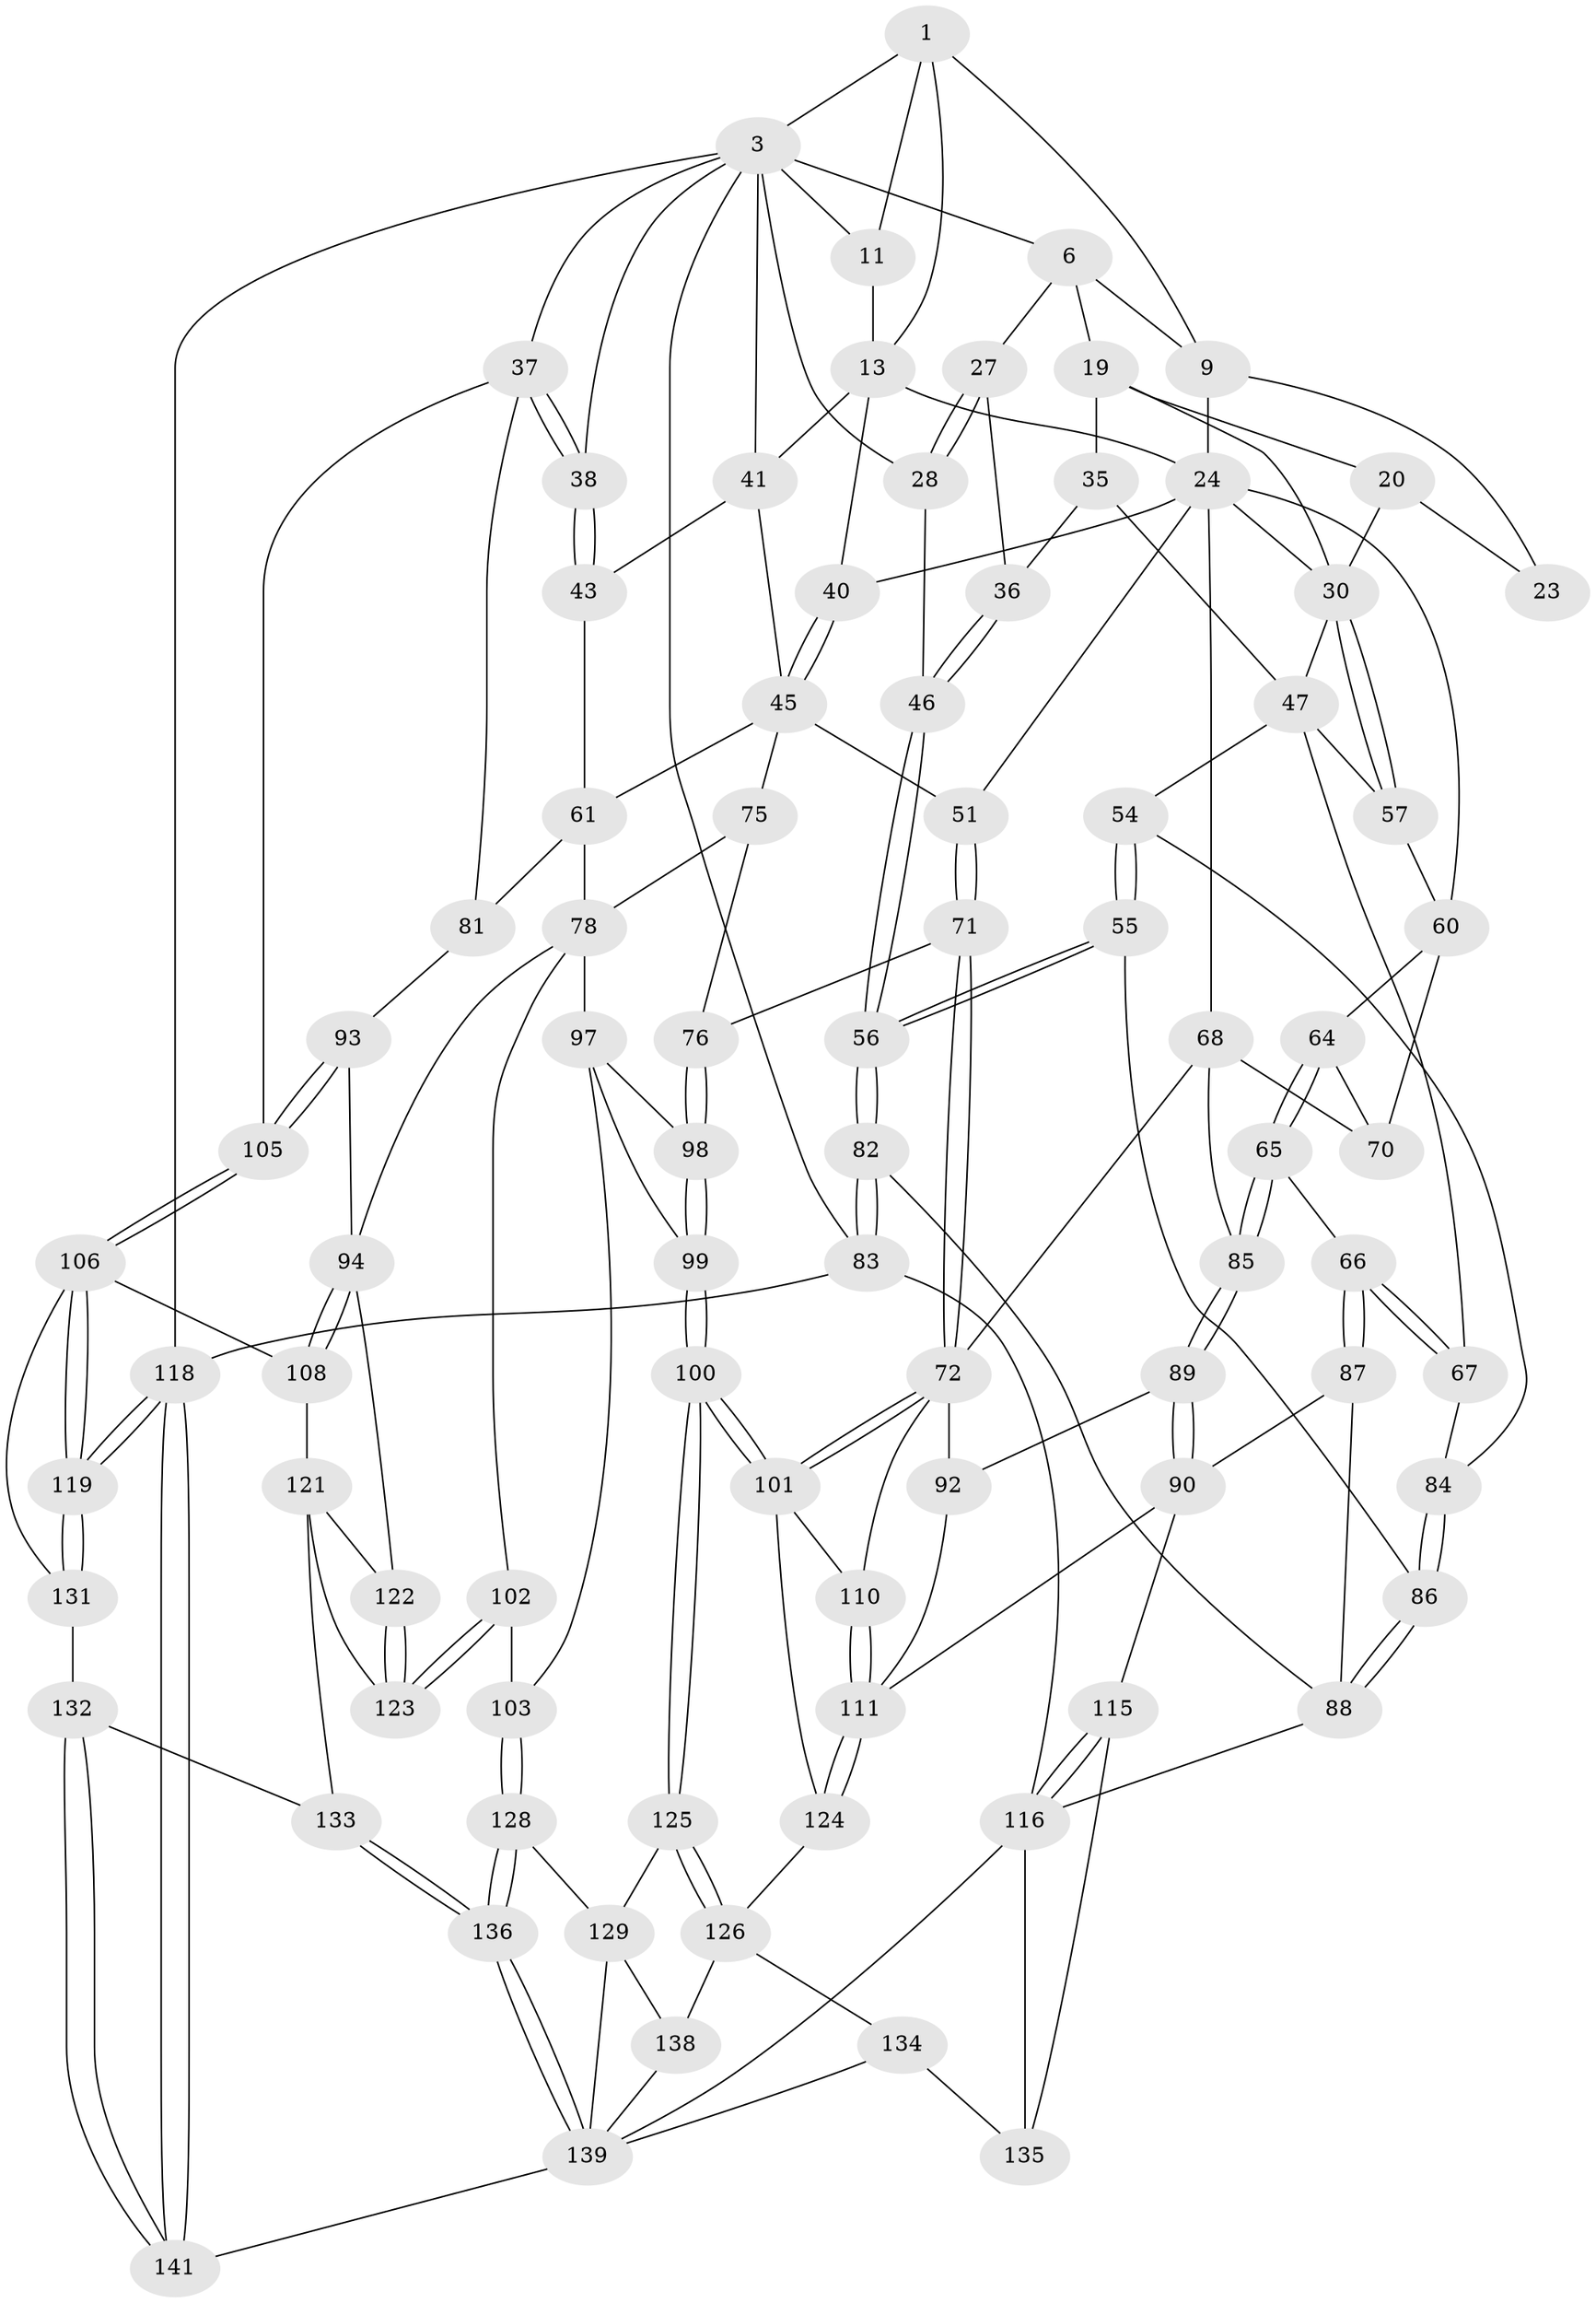 // original degree distribution, {3: 0.02054794520547945, 4: 0.2054794520547945, 6: 0.2054794520547945, 5: 0.5684931506849316}
// Generated by graph-tools (version 1.1) at 2025/21/03/04/25 18:21:07]
// undirected, 87 vertices, 199 edges
graph export_dot {
graph [start="1"]
  node [color=gray90,style=filled];
  1 [pos="+0.5709643496791248+0",super="+8+2"];
  3 [pos="+0.9195024483154506+0",super="+4+15"];
  6 [pos="+0.19131073030961174+0",super="+17+7"];
  9 [pos="+0.518470837477168+0.07210002379509434",super="+22"];
  11 [pos="+0.7522091468153544+0",super="+12"];
  13 [pos="+0.7087279639655222+0.09005393334838467",super="+39+14"];
  19 [pos="+0.22776864530949137+0.015754622052055196",super="+34"];
  20 [pos="+0.39693195807150705+0.12635062485891627",super="+21+29"];
  23 [pos="+0.4509263882367469+0.1430154372081943"];
  24 [pos="+0.5909125516117315+0.2448693673982097",super="+25"];
  27 [pos="+0.03912450693710823+0.11730628191264408"];
  28 [pos="+0+0.13926039210636693"];
  30 [pos="+0.43069302469309606+0.26803996192519075",super="+31"];
  35 [pos="+0.14912144703256133+0.2340806818979924"];
  36 [pos="+0.08368910313822198+0.22282663192815422"];
  37 [pos="+1+0.2460109052252691",super="+80"];
  38 [pos="+1+0.2419097721908032"];
  40 [pos="+0.628583034168237+0.23608642233576174"];
  41 [pos="+0.759974131544015+0.21444033272667895",super="+44"];
  43 [pos="+0.8806377491726456+0.32354067465653313"];
  45 [pos="+0.7013037956363539+0.312747673858693",super="+49"];
  46 [pos="+0+0.2600679936958302"];
  47 [pos="+0.18061950934641743+0.3218359158642116",super="+48"];
  51 [pos="+0.6231171333799923+0.4333897760905693"];
  54 [pos="+0.019438306996397776+0.4498001887072967"];
  55 [pos="+0+0.4788770991175267"];
  56 [pos="+0+0.4751728250574419"];
  57 [pos="+0.4264011600744273+0.27806977330028626",super="+58"];
  60 [pos="+0.43119136039827516+0.40004603225782953",super="+62"];
  61 [pos="+0.8079984082620575+0.43178335442817767",super="+77"];
  64 [pos="+0.2576899421093718+0.5167599568575507"];
  65 [pos="+0.239596589023976+0.5482566807118638"];
  66 [pos="+0.23350658705745844+0.5482555421542584"];
  67 [pos="+0.20752239701657713+0.5409474437172797"];
  68 [pos="+0.44946771354845155+0.5615912793558678",super="+69"];
  70 [pos="+0.4115158332954212+0.5246922454229698"];
  71 [pos="+0.5352971210103109+0.5863956933164083"];
  72 [pos="+0.4936610040826212+0.5940551776677648",super="+73"];
  75 [pos="+0.6714662305770959+0.5343027885178814"];
  76 [pos="+0.568401266586938+0.5957493622014879"];
  78 [pos="+0.800344277082091+0.5839627243623016",super="+96+79"];
  81 [pos="+0.8368971821548007+0.5397350399866033"];
  82 [pos="+0+0.8887965880216406"];
  83 [pos="+0+1"];
  84 [pos="+0.18568805767777574+0.5397385654233012"];
  85 [pos="+0.2412841235084616+0.5505247129915182"];
  86 [pos="+0.0903397437563499+0.6286699566310051"];
  87 [pos="+0.13672196861617458+0.6822624807852227"];
  88 [pos="+0.11093922303584049+0.6764106170986887",super="+109"];
  89 [pos="+0.286389304384271+0.6271954993774851"];
  90 [pos="+0.26463006374259995+0.6725530333814134",super="+114+91"];
  92 [pos="+0.36809492730761617+0.6306760615847337"];
  93 [pos="+0.9942476213255682+0.6155174938353707"];
  94 [pos="+0.922099769515317+0.6357911505441877",super="+95"];
  97 [pos="+0.6670740364541088+0.6298746564891059",super="+104"];
  98 [pos="+0.616512198302567+0.63653592728833"];
  99 [pos="+0.6048709264132838+0.7308151827371887"];
  100 [pos="+0.6010509488742763+0.7449700109385606"];
  101 [pos="+0.5784172093876889+0.733841262056342",super="+113"];
  102 [pos="+0.7903413565143622+0.6924218421104165"];
  103 [pos="+0.7372154633411775+0.7560686978766907"];
  105 [pos="+1+0.575558718713718"];
  106 [pos="+1+0.6770214578761415",super="+107"];
  108 [pos="+0.9800278710489538+0.736125310366722"];
  110 [pos="+0.47028753004517354+0.6247406417786066"];
  111 [pos="+0.42071327805761344+0.7752049112588542",super="+112"];
  115 [pos="+0.2034847709659749+0.8265200457010393",super="+120"];
  116 [pos="+0.1714474666265996+0.8540607919433085",super="+117+140"];
  118 [pos="+1+1"];
  119 [pos="+1+0.8278676755537112"];
  121 [pos="+0.9590213482534727+0.7422966331516275",super="+130"];
  122 [pos="+0.8729435340761658+0.693442364576891"];
  123 [pos="+0.8767374459250536+0.8102686473679109"];
  124 [pos="+0.4363064307495596+0.796754351374634"];
  125 [pos="+0.6098785473132508+0.7613402854359289"];
  126 [pos="+0.518910501807514+0.8614405791381561",super="+127"];
  128 [pos="+0.7177218510579694+0.7949129695448608"];
  129 [pos="+0.7122822909320847+0.7970155066202791",super="+137"];
  131 [pos="+0.952057061476391+0.8700329518741012"];
  132 [pos="+0.9417600787001421+0.8720242752647289"];
  133 [pos="+0.8869847279590748+0.8629874891239733"];
  134 [pos="+0.4241262991608367+0.907280872648723"];
  135 [pos="+0.34384628258987476+0.8941577938101755"];
  136 [pos="+0.8569135461761909+0.884905868115949"];
  138 [pos="+0.5964296537627719+0.9123760573580186"];
  139 [pos="+0.8078608362353447+1",super="+142"];
  141 [pos="+1+1"];
  1 -- 9;
  1 -- 3;
  1 -- 11;
  1 -- 13;
  3 -- 83;
  3 -- 37;
  3 -- 6;
  3 -- 118;
  3 -- 28;
  3 -- 11 [weight=2];
  3 -- 41;
  3 -- 38;
  6 -- 19;
  6 -- 27;
  6 -- 9;
  9 -- 23;
  9 -- 24;
  11 -- 13;
  13 -- 40;
  13 -- 41;
  13 -- 24;
  19 -- 20;
  19 -- 35;
  19 -- 30;
  20 -- 23 [weight=2];
  20 -- 30;
  24 -- 40;
  24 -- 51;
  24 -- 68;
  24 -- 60;
  24 -- 30;
  27 -- 28;
  27 -- 28;
  27 -- 36;
  28 -- 46;
  30 -- 57;
  30 -- 57;
  30 -- 47;
  35 -- 36;
  35 -- 47;
  36 -- 46;
  36 -- 46;
  37 -- 38;
  37 -- 38;
  37 -- 81;
  37 -- 105;
  38 -- 43;
  38 -- 43;
  40 -- 45;
  40 -- 45;
  41 -- 43;
  41 -- 45;
  43 -- 61;
  45 -- 61;
  45 -- 75;
  45 -- 51;
  46 -- 56;
  46 -- 56;
  47 -- 57;
  47 -- 67;
  47 -- 54;
  51 -- 71;
  51 -- 71;
  54 -- 55;
  54 -- 55;
  54 -- 84;
  55 -- 56;
  55 -- 56;
  55 -- 86;
  56 -- 82;
  56 -- 82;
  57 -- 60 [weight=2];
  60 -- 64;
  60 -- 70;
  61 -- 81;
  61 -- 78;
  64 -- 65;
  64 -- 65;
  64 -- 70;
  65 -- 66;
  65 -- 85;
  65 -- 85;
  66 -- 67;
  66 -- 67;
  66 -- 87;
  66 -- 87;
  67 -- 84;
  68 -- 85;
  68 -- 70;
  68 -- 72;
  71 -- 72;
  71 -- 72;
  71 -- 76;
  72 -- 101;
  72 -- 101;
  72 -- 110;
  72 -- 92;
  75 -- 76;
  75 -- 78;
  76 -- 98;
  76 -- 98;
  78 -- 102;
  78 -- 94;
  78 -- 97;
  81 -- 93;
  82 -- 83;
  82 -- 83;
  82 -- 88;
  83 -- 118;
  83 -- 116;
  84 -- 86;
  84 -- 86;
  85 -- 89;
  85 -- 89;
  86 -- 88;
  86 -- 88;
  87 -- 88;
  87 -- 90;
  88 -- 116;
  89 -- 90;
  89 -- 90;
  89 -- 92;
  90 -- 115 [weight=2];
  90 -- 111;
  92 -- 111;
  93 -- 94;
  93 -- 105;
  93 -- 105;
  94 -- 108;
  94 -- 108;
  94 -- 122;
  97 -- 98;
  97 -- 99;
  97 -- 103;
  98 -- 99;
  98 -- 99;
  99 -- 100;
  99 -- 100;
  100 -- 101;
  100 -- 101;
  100 -- 125;
  100 -- 125;
  101 -- 124;
  101 -- 110;
  102 -- 103;
  102 -- 123;
  102 -- 123;
  103 -- 128;
  103 -- 128;
  105 -- 106;
  105 -- 106;
  106 -- 119;
  106 -- 119;
  106 -- 131;
  106 -- 108;
  108 -- 121;
  110 -- 111;
  110 -- 111;
  111 -- 124;
  111 -- 124;
  115 -- 116;
  115 -- 116;
  115 -- 135;
  116 -- 139;
  116 -- 135;
  118 -- 119;
  118 -- 119;
  118 -- 141;
  118 -- 141;
  119 -- 131;
  119 -- 131;
  121 -- 122;
  121 -- 123;
  121 -- 133;
  122 -- 123;
  122 -- 123;
  124 -- 126;
  125 -- 126;
  125 -- 126;
  125 -- 129;
  126 -- 138;
  126 -- 134;
  128 -- 129;
  128 -- 136;
  128 -- 136;
  129 -- 138;
  129 -- 139;
  131 -- 132;
  132 -- 133;
  132 -- 141;
  132 -- 141;
  133 -- 136;
  133 -- 136;
  134 -- 135;
  134 -- 139;
  136 -- 139;
  136 -- 139;
  138 -- 139;
  139 -- 141;
}

